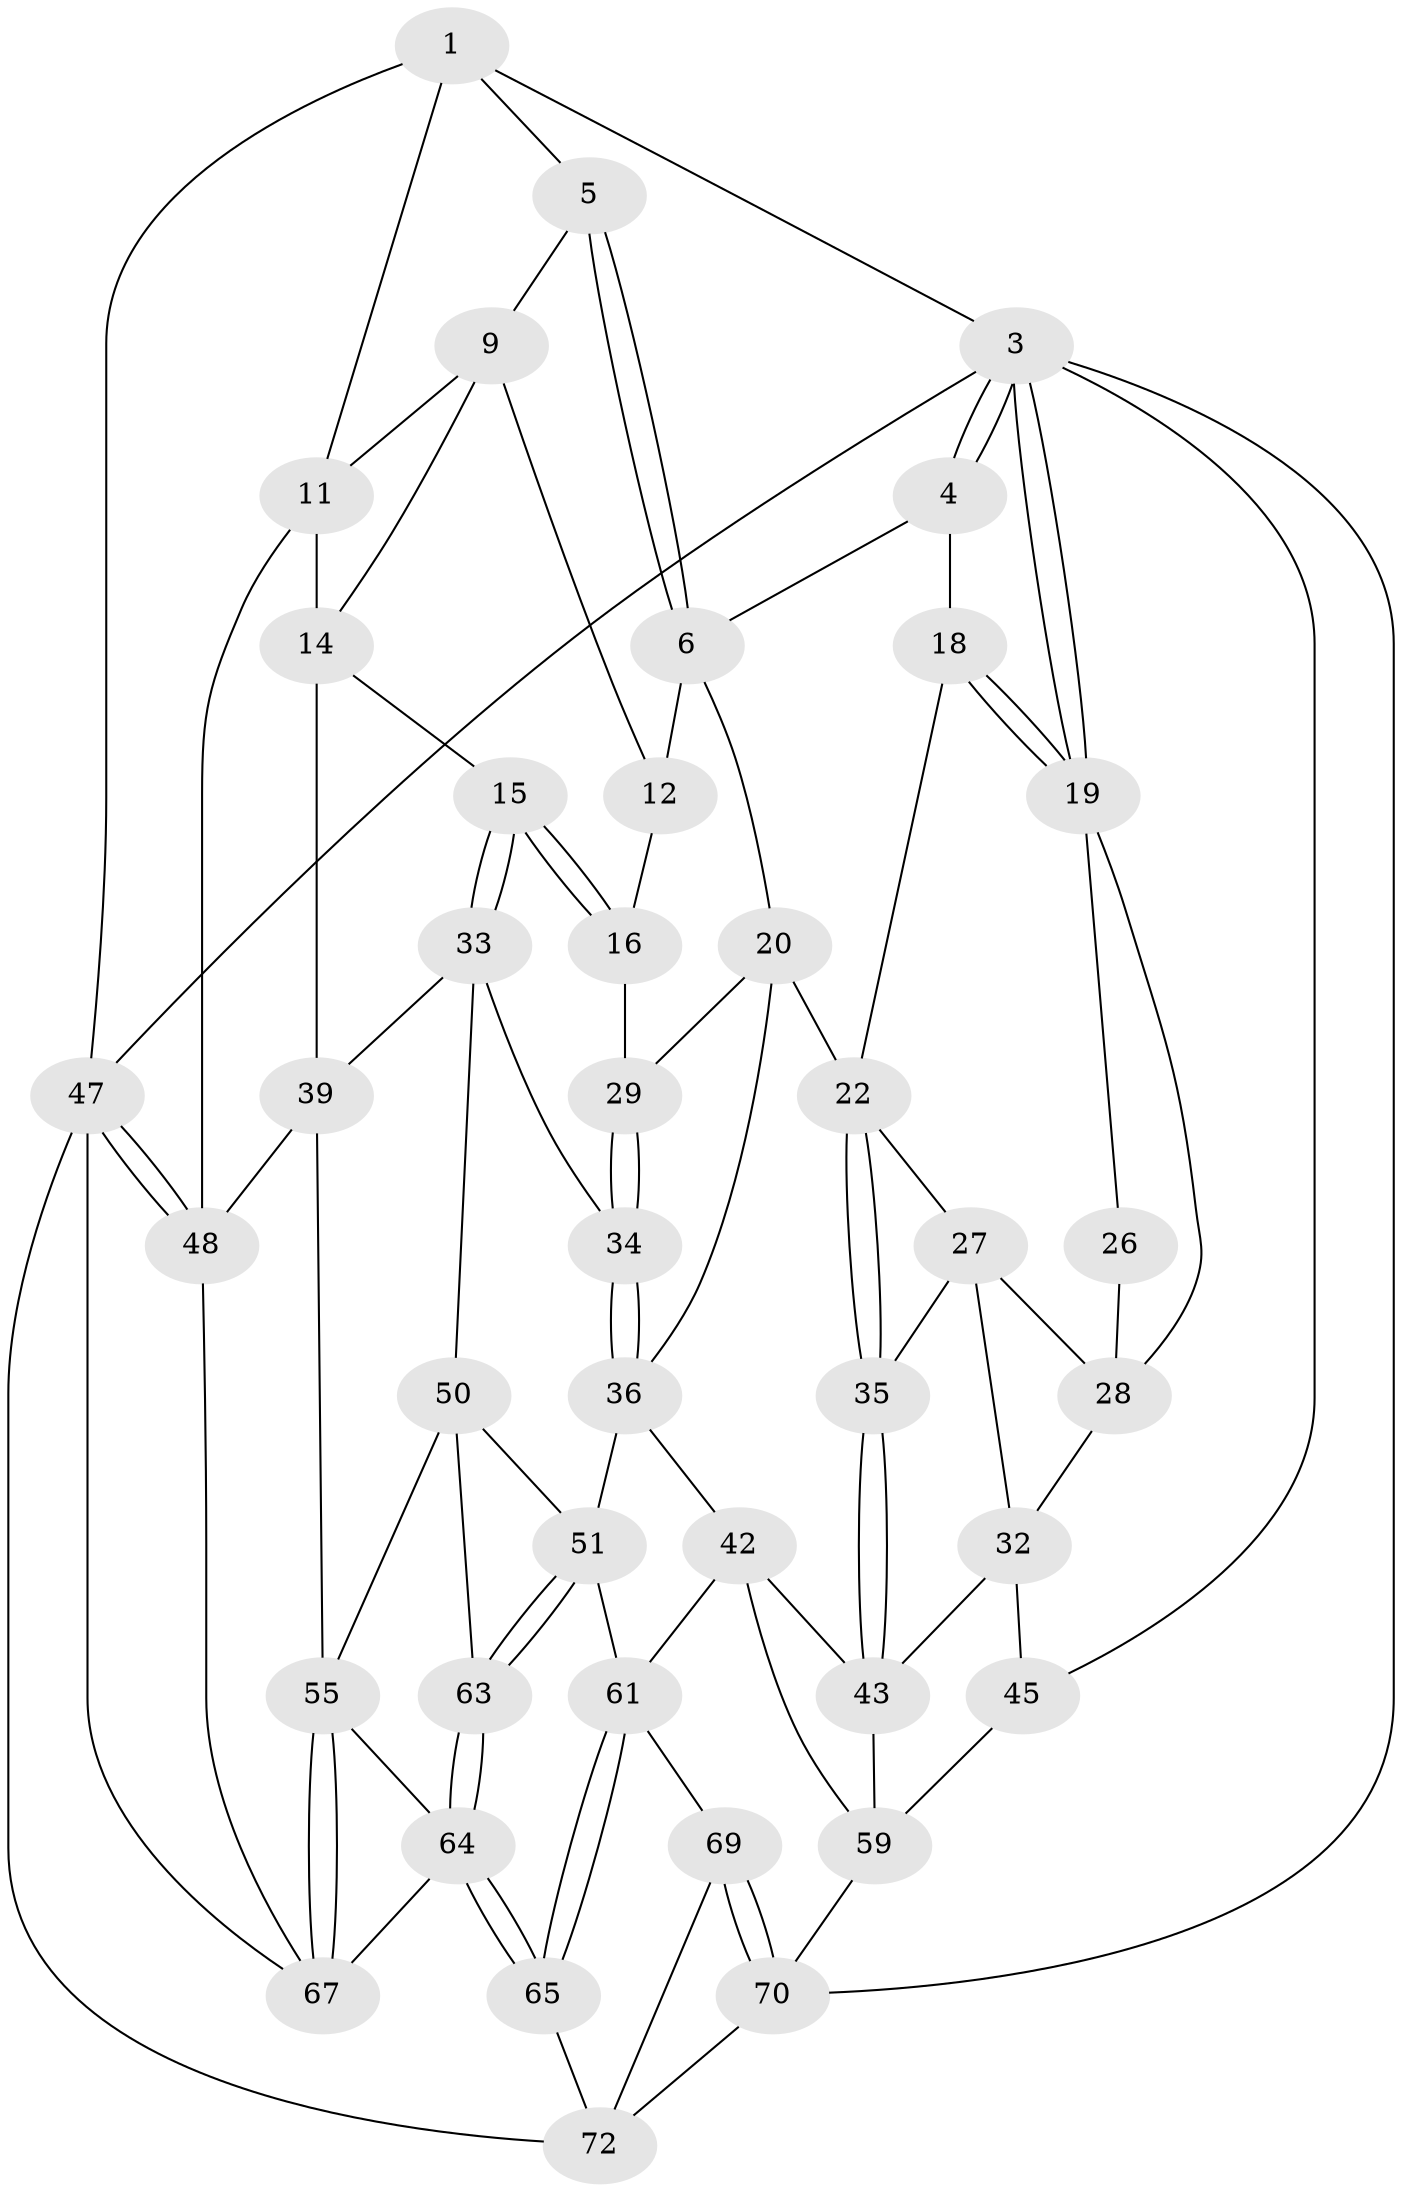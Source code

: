 // Generated by graph-tools (version 1.1) at 2025/52/02/27/25 19:52:41]
// undirected, 42 vertices, 95 edges
graph export_dot {
graph [start="1"]
  node [color=gray90,style=filled];
  1 [pos="+0.5135021270131317+0",super="+2"];
  3 [pos="+0+0",super="+46"];
  4 [pos="+0.1288763861883324+0",super="+8"];
  5 [pos="+0.525956817945403+0"];
  6 [pos="+0.45068745655265813+0.15582684932478702",super="+7"];
  9 [pos="+0.6803143368138019+0.0874127653769147",super="+10"];
  11 [pos="+1+0",super="+37"];
  12 [pos="+0.6800565891631056+0.08809631270696662",super="+13"];
  14 [pos="+0.7409567919822133+0.33228316373492667",super="+38"];
  15 [pos="+0.6999630775278621+0.3330781847965303"];
  16 [pos="+0.6463573967803692+0.3040334606548563",super="+17"];
  18 [pos="+0.2646359684954799+0.18875833160465152",super="+24"];
  19 [pos="+0+0",super="+25"];
  20 [pos="+0.38875513192852684+0.3626107249227441",super="+21"];
  22 [pos="+0.271364044909863+0.41001061845887593",super="+23"];
  26 [pos="+0.10197755863620273+0.20912632032929007"];
  27 [pos="+0.1940057138898491+0.3519082652980241",super="+31"];
  28 [pos="+0.1257723898379634+0.2869156993927792",super="+30"];
  29 [pos="+0.5186301243409035+0.37989618366143263"];
  32 [pos="+0+0.46758591139962596",super="+44"];
  33 [pos="+0.6314928724998938+0.5229740332937687",super="+40"];
  34 [pos="+0.5206175014408195+0.4963405644948604"];
  35 [pos="+0.24037147666209827+0.5029984527531697"];
  36 [pos="+0.4510139256909045+0.53845661588255",super="+41"];
  39 [pos="+0.8072851459026017+0.5600908099512235",super="+54"];
  42 [pos="+0.3151109344949646+0.641785259280316",super="+58"];
  43 [pos="+0.24787493272962063+0.611714668571578",super="+53"];
  45 [pos="+0+0.8467552555395345"];
  47 [pos="+1+1",super="+73"];
  48 [pos="+1+0.8913613790765464",super="+49"];
  50 [pos="+0.6374945894963723+0.6734411383420247",super="+57"];
  51 [pos="+0.6277437795339837+0.6797008396150558",super="+52"];
  55 [pos="+0.8586938198800488+0.7600115418473137",super="+56"];
  59 [pos="+0.20573957375659704+0.8647239728735456",super="+60"];
  61 [pos="+0.5518142215952938+0.7367130263862339",super="+62"];
  63 [pos="+0.6816417503579033+0.8768867558540067"];
  64 [pos="+0.6771287355906075+0.899520320853497",super="+66"];
  65 [pos="+0.5916674843591843+0.8877860087109154"];
  67 [pos="+0.8880275882748858+0.8758391959390143",super="+68"];
  69 [pos="+0.43473066942981775+0.9605474645800935"];
  70 [pos="+0.38132659805921904+1",super="+71"];
  72 [pos="+0.5661842237978897+0.9088640177087418",super="+74"];
  1 -- 5;
  1 -- 3;
  1 -- 11;
  1 -- 47;
  3 -- 4;
  3 -- 4;
  3 -- 19;
  3 -- 19;
  3 -- 45;
  3 -- 47;
  3 -- 70;
  4 -- 18;
  4 -- 6;
  5 -- 6;
  5 -- 6;
  5 -- 9;
  6 -- 20;
  6 -- 12;
  9 -- 12;
  9 -- 11;
  9 -- 14;
  11 -- 14;
  11 -- 48;
  12 -- 16 [weight=2];
  14 -- 15;
  14 -- 39;
  15 -- 16;
  15 -- 16;
  15 -- 33;
  15 -- 33;
  16 -- 29;
  18 -- 19;
  18 -- 19;
  18 -- 22;
  19 -- 26;
  19 -- 28;
  20 -- 29;
  20 -- 36;
  20 -- 22;
  22 -- 35;
  22 -- 35;
  22 -- 27;
  26 -- 28;
  27 -- 28;
  27 -- 32;
  27 -- 35;
  28 -- 32;
  29 -- 34;
  29 -- 34;
  32 -- 43;
  32 -- 45;
  33 -- 34;
  33 -- 50;
  33 -- 39;
  34 -- 36;
  34 -- 36;
  35 -- 43;
  35 -- 43;
  36 -- 42;
  36 -- 51;
  39 -- 48;
  39 -- 55;
  42 -- 43;
  42 -- 59;
  42 -- 61;
  43 -- 59;
  45 -- 59;
  47 -- 48;
  47 -- 48;
  47 -- 72;
  47 -- 67;
  48 -- 67;
  50 -- 51;
  50 -- 63;
  50 -- 55;
  51 -- 63;
  51 -- 63;
  51 -- 61;
  55 -- 67;
  55 -- 67;
  55 -- 64;
  59 -- 70;
  61 -- 65;
  61 -- 65;
  61 -- 69;
  63 -- 64;
  63 -- 64;
  64 -- 65;
  64 -- 65;
  64 -- 67;
  65 -- 72;
  69 -- 70;
  69 -- 70;
  69 -- 72;
  70 -- 72;
}
